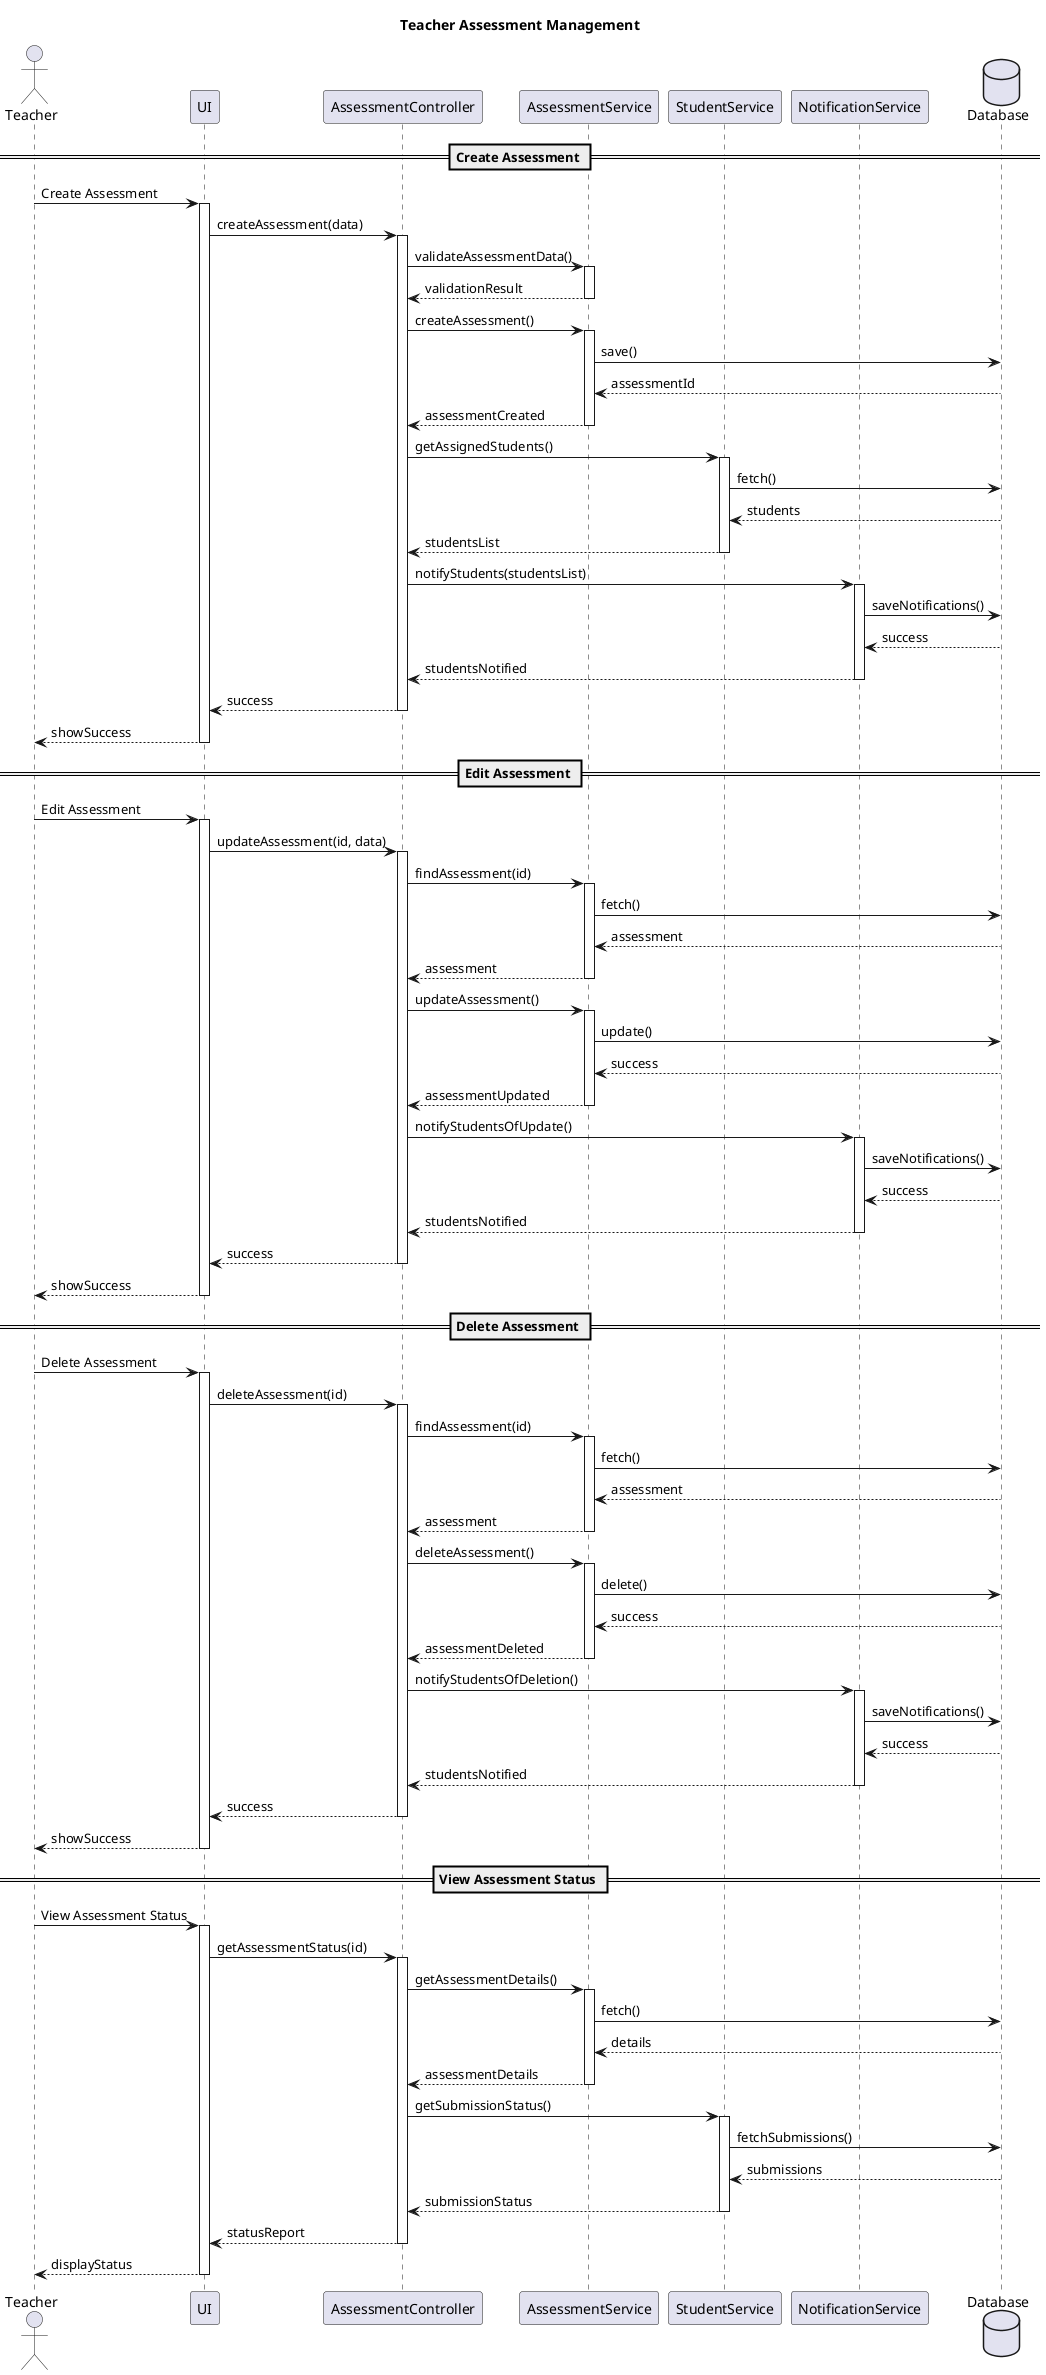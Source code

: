 @startuml Teacher Assessment Management
title Teacher Assessment Management

actor "Teacher" as T
participant "UI" as UI
participant "AssessmentController" as AC
participant "AssessmentService" as AS
participant "StudentService" as SS
participant "NotificationService" as NS
database "Database" as DB

== Create Assessment ==
T -> UI: Create Assessment
activate UI
UI -> AC: createAssessment(data)
activate AC

AC -> AS: validateAssessmentData()
activate AS
AS --> AC: validationResult
deactivate AS

AC -> AS: createAssessment()
activate AS
AS -> DB: save()
DB --> AS: assessmentId
AS --> AC: assessmentCreated
deactivate AS

AC -> SS: getAssignedStudents()
activate SS
SS -> DB: fetch()
DB --> SS: students
SS --> AC: studentsList
deactivate SS

AC -> NS: notifyStudents(studentsList)
activate NS
NS -> DB: saveNotifications()
DB --> NS: success
NS --> AC: studentsNotified
deactivate NS

AC --> UI: success
deactivate AC
UI --> T: showSuccess
deactivate UI

== Edit Assessment ==
T -> UI: Edit Assessment
activate UI
UI -> AC: updateAssessment(id, data)
activate AC

AC -> AS: findAssessment(id)
activate AS
AS -> DB: fetch()
DB --> AS: assessment
AS --> AC: assessment
deactivate AS

AC -> AS: updateAssessment()
activate AS
AS -> DB: update()
DB --> AS: success
AS --> AC: assessmentUpdated
deactivate AS

AC -> NS: notifyStudentsOfUpdate()
activate NS
NS -> DB: saveNotifications()
DB --> NS: success
NS --> AC: studentsNotified
deactivate NS

AC --> UI: success
deactivate AC
UI --> T: showSuccess
deactivate UI

== Delete Assessment ==
T -> UI: Delete Assessment
activate UI
UI -> AC: deleteAssessment(id)
activate AC

AC -> AS: findAssessment(id)
activate AS
AS -> DB: fetch()
DB --> AS: assessment
AS --> AC: assessment
deactivate AS

AC -> AS: deleteAssessment()
activate AS
AS -> DB: delete()
DB --> AS: success
AS --> AC: assessmentDeleted
deactivate AS

AC -> NS: notifyStudentsOfDeletion()
activate NS
NS -> DB: saveNotifications()
DB --> NS: success
NS --> AC: studentsNotified
deactivate NS

AC --> UI: success
deactivate AC
UI --> T: showSuccess
deactivate UI

== View Assessment Status ==
T -> UI: View Assessment Status
activate UI
UI -> AC: getAssessmentStatus(id)
activate AC

AC -> AS: getAssessmentDetails()
activate AS
AS -> DB: fetch()
DB --> AS: details
AS --> AC: assessmentDetails
deactivate AS

AC -> SS: getSubmissionStatus()
activate SS
SS -> DB: fetchSubmissions()
DB --> SS: submissions
SS --> AC: submissionStatus
deactivate SS

AC --> UI: statusReport
deactivate AC
UI --> T: displayStatus
deactivate UI

@enduml